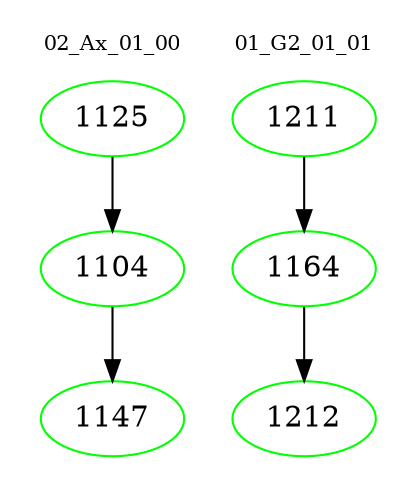 digraph{
subgraph cluster_0 {
color = white
label = "02_Ax_01_00";
fontsize=10;
T0_1125 [label="1125", color="green"]
T0_1125 -> T0_1104 [color="black"]
T0_1104 [label="1104", color="green"]
T0_1104 -> T0_1147 [color="black"]
T0_1147 [label="1147", color="green"]
}
subgraph cluster_1 {
color = white
label = "01_G2_01_01";
fontsize=10;
T1_1211 [label="1211", color="green"]
T1_1211 -> T1_1164 [color="black"]
T1_1164 [label="1164", color="green"]
T1_1164 -> T1_1212 [color="black"]
T1_1212 [label="1212", color="green"]
}
}
